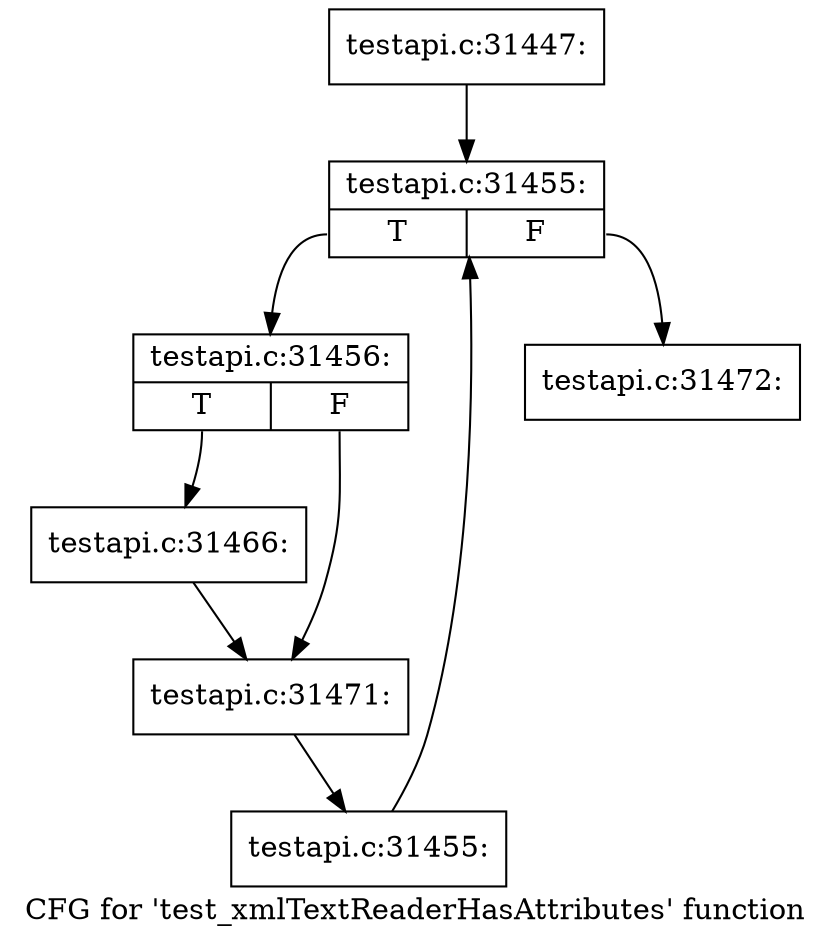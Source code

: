 digraph "CFG for 'test_xmlTextReaderHasAttributes' function" {
	label="CFG for 'test_xmlTextReaderHasAttributes' function";

	Node0x5194fa0 [shape=record,label="{testapi.c:31447:}"];
	Node0x5194fa0 -> Node0x519f280;
	Node0x519f280 [shape=record,label="{testapi.c:31455:|{<s0>T|<s1>F}}"];
	Node0x519f280:s0 -> Node0x519f560;
	Node0x519f280:s1 -> Node0x519f0e0;
	Node0x519f560 [shape=record,label="{testapi.c:31456:|{<s0>T|<s1>F}}"];
	Node0x519f560:s0 -> Node0x51a03c0;
	Node0x519f560:s1 -> Node0x51a0b90;
	Node0x51a03c0 [shape=record,label="{testapi.c:31466:}"];
	Node0x51a03c0 -> Node0x51a0b90;
	Node0x51a0b90 [shape=record,label="{testapi.c:31471:}"];
	Node0x51a0b90 -> Node0x519f4d0;
	Node0x519f4d0 [shape=record,label="{testapi.c:31455:}"];
	Node0x519f4d0 -> Node0x519f280;
	Node0x519f0e0 [shape=record,label="{testapi.c:31472:}"];
}

